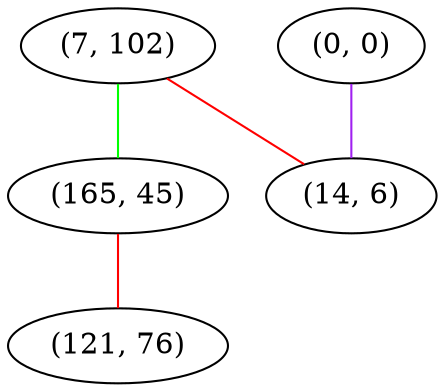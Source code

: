graph "" {
"(7, 102)";
"(0, 0)";
"(165, 45)";
"(121, 76)";
"(14, 6)";
"(7, 102)" -- "(165, 45)"  [color=green, key=0, weight=2];
"(7, 102)" -- "(14, 6)"  [color=red, key=0, weight=1];
"(0, 0)" -- "(14, 6)"  [color=purple, key=0, weight=4];
"(165, 45)" -- "(121, 76)"  [color=red, key=0, weight=1];
}
